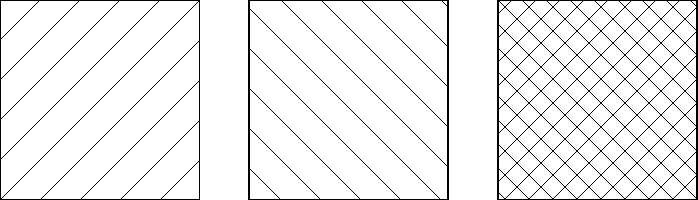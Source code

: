 size(0,100);
import patterns;

add("hatch",hatch());
add("hatchback",hatch(NW));
add("crosshatch",crosshatch(3mm));

real s=1.25;
filldraw(unitsquare,pattern("hatch"));
filldraw(shift(s,0)*unitsquare,pattern("hatchback"));
filldraw(shift(2s,0)*unitsquare,pattern("crosshatch"));
shipout();
